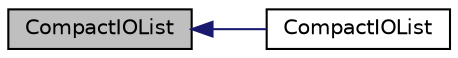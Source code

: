digraph "CompactIOList"
{
  bgcolor="transparent";
  edge [fontname="Helvetica",fontsize="10",labelfontname="Helvetica",labelfontsize="10"];
  node [fontname="Helvetica",fontsize="10",shape=record];
  rankdir="LR";
  Node1 [label="CompactIOList",height=0.2,width=0.4,color="black", fillcolor="grey75", style="filled", fontcolor="black"];
  Node1 -> Node2 [dir="back",color="midnightblue",fontsize="10",style="solid",fontname="Helvetica"];
  Node2 [label="CompactIOList",height=0.2,width=0.4,color="black",URL="$a00326.html#a01201e5f6f1fba5760f5b0c849e882f8",tooltip="Construct from IOobject and size of CompactIOList. "];
}
